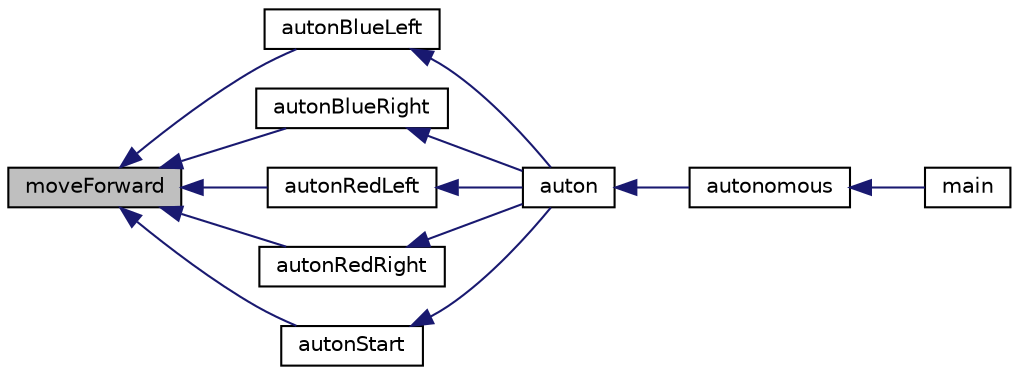 digraph "moveForward"
{
  edge [fontname="Helvetica",fontsize="10",labelfontname="Helvetica",labelfontsize="10"];
  node [fontname="Helvetica",fontsize="10",shape=record];
  rankdir="LR";
  Node1 [label="moveForward",height=0.2,width=0.4,color="black", fillcolor="grey75", style="filled", fontcolor="black"];
  Node1 -> Node2 [dir="back",color="midnightblue",fontsize="10",style="solid",fontname="Helvetica"];
  Node2 [label="autonBlueLeft",height=0.2,width=0.4,color="black", fillcolor="white", style="filled",URL="$db/ddf/auton_8cpp_a5bb01d00c76862cb15431efd4090bee9.html#a5bb01d00c76862cb15431efd4090bee9"];
  Node2 -> Node3 [dir="back",color="midnightblue",fontsize="10",style="solid",fontname="Helvetica"];
  Node3 [label="auton",height=0.2,width=0.4,color="black", fillcolor="white", style="filled",URL="$db/ddf/auton_8cpp_a9c7e58a3b4bb5cdd30a6b3ed32e8f962.html#a9c7e58a3b4bb5cdd30a6b3ed32e8f962",tooltip="the autonomous switcher "];
  Node3 -> Node4 [dir="back",color="midnightblue",fontsize="10",style="solid",fontname="Helvetica"];
  Node4 [label="autonomous",height=0.2,width=0.4,color="black", fillcolor="white", style="filled",URL="$df/d0a/main_8cpp_a2df3d06bc5bced154da27fce393f991f.html#a2df3d06bc5bced154da27fce393f991f"];
  Node4 -> Node5 [dir="back",color="midnightblue",fontsize="10",style="solid",fontname="Helvetica"];
  Node5 [label="main",height=0.2,width=0.4,color="black", fillcolor="white", style="filled",URL="$df/d0a/main_8cpp_ae66f6b31b5ad750f1fe042a706a4e3d4.html#ae66f6b31b5ad750f1fe042a706a4e3d4"];
  Node1 -> Node6 [dir="back",color="midnightblue",fontsize="10",style="solid",fontname="Helvetica"];
  Node6 [label="autonBlueRight",height=0.2,width=0.4,color="black", fillcolor="white", style="filled",URL="$db/ddf/auton_8cpp_ab9984e9a12048995fb71a06a1c94fd31.html#ab9984e9a12048995fb71a06a1c94fd31"];
  Node6 -> Node3 [dir="back",color="midnightblue",fontsize="10",style="solid",fontname="Helvetica"];
  Node1 -> Node7 [dir="back",color="midnightblue",fontsize="10",style="solid",fontname="Helvetica"];
  Node7 [label="autonRedLeft",height=0.2,width=0.4,color="black", fillcolor="white", style="filled",URL="$db/ddf/auton_8cpp_aae46c4423bc7ed2947e82c4c5dd7f469.html#aae46c4423bc7ed2947e82c4c5dd7f469"];
  Node7 -> Node3 [dir="back",color="midnightblue",fontsize="10",style="solid",fontname="Helvetica"];
  Node1 -> Node8 [dir="back",color="midnightblue",fontsize="10",style="solid",fontname="Helvetica"];
  Node8 [label="autonRedRight",height=0.2,width=0.4,color="black", fillcolor="white", style="filled",URL="$db/ddf/auton_8cpp_aaf3b274e9144b7072829ca58203492a6.html#aaf3b274e9144b7072829ca58203492a6"];
  Node8 -> Node3 [dir="back",color="midnightblue",fontsize="10",style="solid",fontname="Helvetica"];
  Node1 -> Node9 [dir="back",color="midnightblue",fontsize="10",style="solid",fontname="Helvetica"];
  Node9 [label="autonStart",height=0.2,width=0.4,color="black", fillcolor="white", style="filled",URL="$db/ddf/auton_8cpp_abba3fa3f69d7ee97541aa1169ee13cee.html#abba3fa3f69d7ee97541aa1169ee13cee"];
  Node9 -> Node3 [dir="back",color="midnightblue",fontsize="10",style="solid",fontname="Helvetica"];
}
